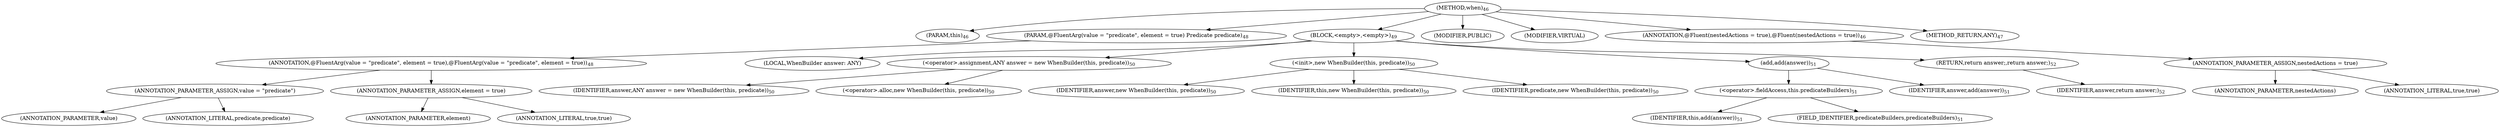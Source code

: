 digraph "when" {  
"48" [label = <(METHOD,when)<SUB>46</SUB>> ]
"7" [label = <(PARAM,this)<SUB>46</SUB>> ]
"49" [label = <(PARAM,@FluentArg(value = &quot;predicate&quot;, element = true) Predicate predicate)<SUB>48</SUB>> ]
"50" [label = <(ANNOTATION,@FluentArg(value = &quot;predicate&quot;, element = true),@FluentArg(value = &quot;predicate&quot;, element = true))<SUB>48</SUB>> ]
"51" [label = <(ANNOTATION_PARAMETER_ASSIGN,value = &quot;predicate&quot;)> ]
"52" [label = <(ANNOTATION_PARAMETER,value)> ]
"53" [label = <(ANNOTATION_LITERAL,predicate,predicate)> ]
"54" [label = <(ANNOTATION_PARAMETER_ASSIGN,element = true)> ]
"55" [label = <(ANNOTATION_PARAMETER,element)> ]
"56" [label = <(ANNOTATION_LITERAL,true,true)> ]
"57" [label = <(BLOCK,&lt;empty&gt;,&lt;empty&gt;)<SUB>49</SUB>> ]
"9" [label = <(LOCAL,WhenBuilder answer: ANY)> ]
"58" [label = <(&lt;operator&gt;.assignment,ANY answer = new WhenBuilder(this, predicate))<SUB>50</SUB>> ]
"59" [label = <(IDENTIFIER,answer,ANY answer = new WhenBuilder(this, predicate))<SUB>50</SUB>> ]
"60" [label = <(&lt;operator&gt;.alloc,new WhenBuilder(this, predicate))<SUB>50</SUB>> ]
"61" [label = <(&lt;init&gt;,new WhenBuilder(this, predicate))<SUB>50</SUB>> ]
"8" [label = <(IDENTIFIER,answer,new WhenBuilder(this, predicate))<SUB>50</SUB>> ]
"6" [label = <(IDENTIFIER,this,new WhenBuilder(this, predicate))<SUB>50</SUB>> ]
"62" [label = <(IDENTIFIER,predicate,new WhenBuilder(this, predicate))<SUB>50</SUB>> ]
"63" [label = <(add,add(answer))<SUB>51</SUB>> ]
"64" [label = <(&lt;operator&gt;.fieldAccess,this.predicateBuilders)<SUB>51</SUB>> ]
"65" [label = <(IDENTIFIER,this,add(answer))<SUB>51</SUB>> ]
"66" [label = <(FIELD_IDENTIFIER,predicateBuilders,predicateBuilders)<SUB>51</SUB>> ]
"67" [label = <(IDENTIFIER,answer,add(answer))<SUB>51</SUB>> ]
"68" [label = <(RETURN,return answer;,return answer;)<SUB>52</SUB>> ]
"69" [label = <(IDENTIFIER,answer,return answer;)<SUB>52</SUB>> ]
"70" [label = <(MODIFIER,PUBLIC)> ]
"71" [label = <(MODIFIER,VIRTUAL)> ]
"72" [label = <(ANNOTATION,@Fluent(nestedActions = true),@Fluent(nestedActions = true))<SUB>46</SUB>> ]
"73" [label = <(ANNOTATION_PARAMETER_ASSIGN,nestedActions = true)> ]
"74" [label = <(ANNOTATION_PARAMETER,nestedActions)> ]
"75" [label = <(ANNOTATION_LITERAL,true,true)> ]
"76" [label = <(METHOD_RETURN,ANY)<SUB>47</SUB>> ]
  "48" -> "7" 
  "48" -> "49" 
  "48" -> "57" 
  "48" -> "70" 
  "48" -> "71" 
  "48" -> "72" 
  "48" -> "76" 
  "49" -> "50" 
  "50" -> "51" 
  "50" -> "54" 
  "51" -> "52" 
  "51" -> "53" 
  "54" -> "55" 
  "54" -> "56" 
  "57" -> "9" 
  "57" -> "58" 
  "57" -> "61" 
  "57" -> "63" 
  "57" -> "68" 
  "58" -> "59" 
  "58" -> "60" 
  "61" -> "8" 
  "61" -> "6" 
  "61" -> "62" 
  "63" -> "64" 
  "63" -> "67" 
  "64" -> "65" 
  "64" -> "66" 
  "68" -> "69" 
  "72" -> "73" 
  "73" -> "74" 
  "73" -> "75" 
}
